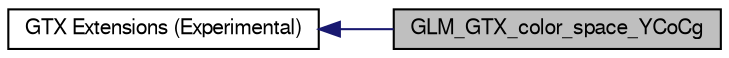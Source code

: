 digraph structs
{
  bgcolor="transparent";
  edge [fontname="FreeSans",fontsize=8,labelfontname="FreeSans",labelfontsize=8];
  node [fontname="FreeSans",fontsize=10,shape=record];
  rankdir=LR;
  Node1 [label="GTX Extensions (Experimental)",height=0.2,width=0.4,color="black",URL="$group__gtx.html",tooltip="Functions and types that the GLSL specification doesn&#39;t define, but useful to..."];
  Node0 [label="GLM_GTX_color_space_YCoCg",height=0.2,width=0.4,color="black", fillcolor="grey75", style="filled" fontcolor="black"];
  Node1->Node0 [shape=plaintext, color="midnightblue", dir="back", style="solid"];
}
